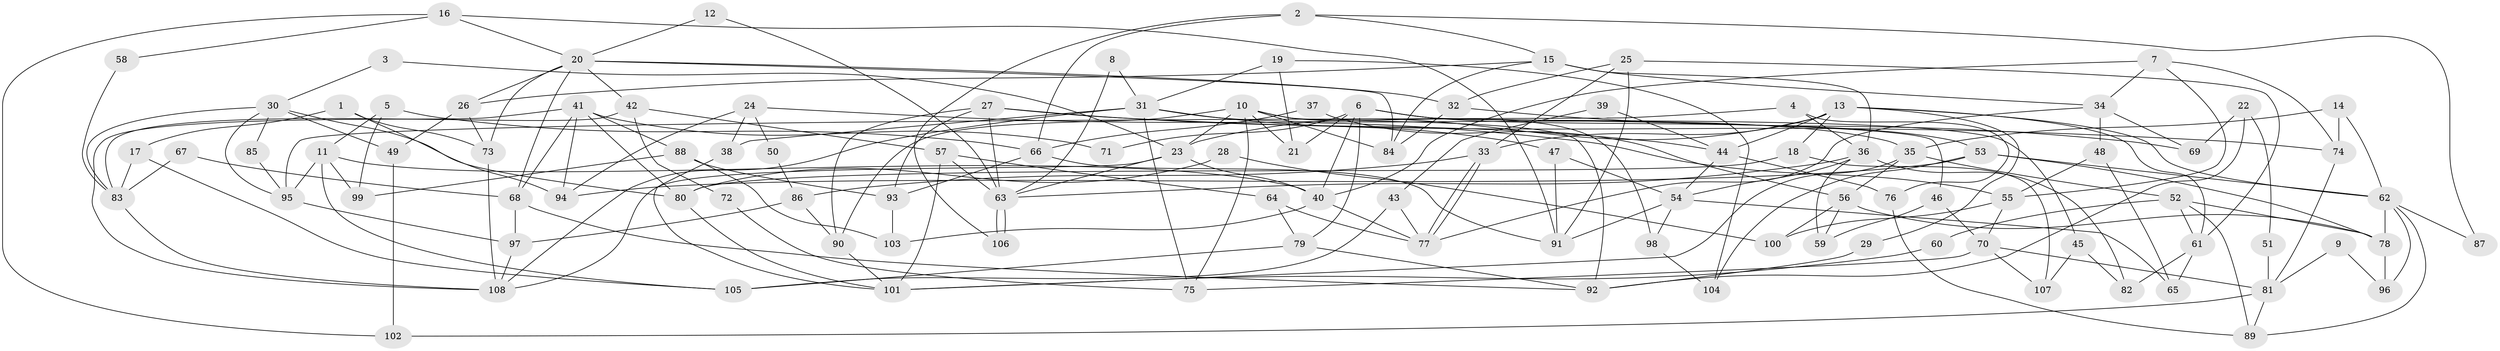 // Generated by graph-tools (version 1.1) at 2025/26/03/09/25 03:26:11]
// undirected, 108 vertices, 216 edges
graph export_dot {
graph [start="1"]
  node [color=gray90,style=filled];
  1;
  2;
  3;
  4;
  5;
  6;
  7;
  8;
  9;
  10;
  11;
  12;
  13;
  14;
  15;
  16;
  17;
  18;
  19;
  20;
  21;
  22;
  23;
  24;
  25;
  26;
  27;
  28;
  29;
  30;
  31;
  32;
  33;
  34;
  35;
  36;
  37;
  38;
  39;
  40;
  41;
  42;
  43;
  44;
  45;
  46;
  47;
  48;
  49;
  50;
  51;
  52;
  53;
  54;
  55;
  56;
  57;
  58;
  59;
  60;
  61;
  62;
  63;
  64;
  65;
  66;
  67;
  68;
  69;
  70;
  71;
  72;
  73;
  74;
  75;
  76;
  77;
  78;
  79;
  80;
  81;
  82;
  83;
  84;
  85;
  86;
  87;
  88;
  89;
  90;
  91;
  92;
  93;
  94;
  95;
  96;
  97;
  98;
  99;
  100;
  101;
  102;
  103;
  104;
  105;
  106;
  107;
  108;
  1 -- 94;
  1 -- 73;
  1 -- 17;
  2 -- 15;
  2 -- 66;
  2 -- 87;
  2 -- 106;
  3 -- 30;
  3 -- 23;
  4 -- 76;
  4 -- 36;
  4 -- 95;
  5 -- 66;
  5 -- 11;
  5 -- 99;
  6 -- 79;
  6 -- 40;
  6 -- 21;
  6 -- 45;
  6 -- 46;
  6 -- 53;
  6 -- 71;
  7 -- 34;
  7 -- 74;
  7 -- 40;
  7 -- 55;
  8 -- 63;
  8 -- 31;
  9 -- 96;
  9 -- 81;
  10 -- 23;
  10 -- 98;
  10 -- 21;
  10 -- 75;
  10 -- 84;
  10 -- 90;
  10 -- 92;
  11 -- 95;
  11 -- 40;
  11 -- 99;
  11 -- 105;
  12 -- 63;
  12 -- 20;
  13 -- 44;
  13 -- 33;
  13 -- 18;
  13 -- 23;
  13 -- 29;
  13 -- 61;
  13 -- 62;
  14 -- 35;
  14 -- 62;
  14 -- 74;
  15 -- 36;
  15 -- 84;
  15 -- 26;
  15 -- 34;
  16 -- 20;
  16 -- 91;
  16 -- 58;
  16 -- 102;
  17 -- 83;
  17 -- 105;
  18 -- 80;
  18 -- 107;
  19 -- 21;
  19 -- 31;
  19 -- 104;
  20 -- 68;
  20 -- 26;
  20 -- 32;
  20 -- 42;
  20 -- 73;
  20 -- 84;
  22 -- 92;
  22 -- 69;
  22 -- 51;
  23 -- 108;
  23 -- 40;
  23 -- 63;
  24 -- 55;
  24 -- 38;
  24 -- 50;
  24 -- 94;
  25 -- 32;
  25 -- 33;
  25 -- 61;
  25 -- 91;
  26 -- 49;
  26 -- 73;
  27 -- 63;
  27 -- 90;
  27 -- 44;
  27 -- 74;
  27 -- 93;
  28 -- 100;
  28 -- 80;
  29 -- 92;
  30 -- 95;
  30 -- 80;
  30 -- 49;
  30 -- 83;
  30 -- 85;
  31 -- 108;
  31 -- 75;
  31 -- 35;
  31 -- 38;
  31 -- 47;
  32 -- 84;
  32 -- 69;
  33 -- 77;
  33 -- 77;
  33 -- 86;
  34 -- 77;
  34 -- 48;
  34 -- 69;
  35 -- 52;
  35 -- 56;
  35 -- 101;
  36 -- 63;
  36 -- 59;
  36 -- 54;
  36 -- 82;
  37 -- 56;
  37 -- 66;
  38 -- 101;
  39 -- 44;
  39 -- 43;
  40 -- 77;
  40 -- 103;
  41 -- 94;
  41 -- 88;
  41 -- 68;
  41 -- 71;
  41 -- 80;
  41 -- 108;
  42 -- 83;
  42 -- 57;
  42 -- 72;
  43 -- 105;
  43 -- 77;
  44 -- 54;
  44 -- 76;
  45 -- 82;
  45 -- 107;
  46 -- 70;
  46 -- 59;
  47 -- 91;
  47 -- 54;
  48 -- 65;
  48 -- 55;
  49 -- 102;
  50 -- 86;
  51 -- 81;
  52 -- 78;
  52 -- 61;
  52 -- 60;
  52 -- 89;
  53 -- 62;
  53 -- 78;
  53 -- 94;
  53 -- 104;
  54 -- 65;
  54 -- 91;
  54 -- 98;
  55 -- 70;
  55 -- 100;
  56 -- 78;
  56 -- 59;
  56 -- 100;
  57 -- 63;
  57 -- 64;
  57 -- 101;
  58 -- 83;
  60 -- 101;
  61 -- 65;
  61 -- 82;
  62 -- 89;
  62 -- 78;
  62 -- 87;
  62 -- 96;
  63 -- 106;
  63 -- 106;
  64 -- 77;
  64 -- 79;
  66 -- 93;
  66 -- 91;
  67 -- 68;
  67 -- 83;
  68 -- 92;
  68 -- 97;
  70 -- 107;
  70 -- 75;
  70 -- 81;
  72 -- 75;
  73 -- 108;
  74 -- 81;
  76 -- 89;
  78 -- 96;
  79 -- 105;
  79 -- 92;
  80 -- 101;
  81 -- 89;
  81 -- 102;
  83 -- 108;
  85 -- 95;
  86 -- 97;
  86 -- 90;
  88 -- 99;
  88 -- 103;
  88 -- 93;
  90 -- 101;
  93 -- 103;
  95 -- 97;
  97 -- 108;
  98 -- 104;
}

